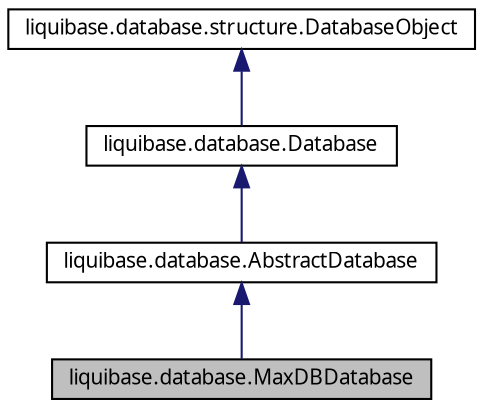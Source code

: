 digraph G
{
  edge [fontname="FreeSans.ttf",fontsize=10,labelfontname="FreeSans.ttf",labelfontsize=10];
  node [fontname="FreeSans.ttf",fontsize=10,shape=record];
  Node1 [label="liquibase.database.MaxDBDatabase",height=0.2,width=0.4,color="black", fillcolor="grey75", style="filled" fontcolor="black"];
  Node2 -> Node1 [dir=back,color="midnightblue",fontsize=10,style="solid",fontname="FreeSans.ttf"];
  Node2 [label="liquibase.database.AbstractDatabase",height=0.2,width=0.4,color="black", fillcolor="white", style="filled",URL="$classliquibase_1_1database_1_1_abstract_database.html",tooltip="AbstractDatabase is extended by all supported databases as a facade to the underlying..."];
  Node3 -> Node2 [dir=back,color="midnightblue",fontsize=10,style="solid",fontname="FreeSans.ttf"];
  Node3 [label="liquibase.database.Database",height=0.2,width=0.4,color="black", fillcolor="white", style="filled",URL="$interfaceliquibase_1_1database_1_1_database.html"];
  Node4 -> Node3 [dir=back,color="midnightblue",fontsize=10,style="solid",fontname="FreeSans.ttf"];
  Node4 [label="liquibase.database.structure.DatabaseObject",height=0.2,width=0.4,color="black", fillcolor="white", style="filled",URL="$interfaceliquibase_1_1database_1_1structure_1_1_database_object.html"];
}
